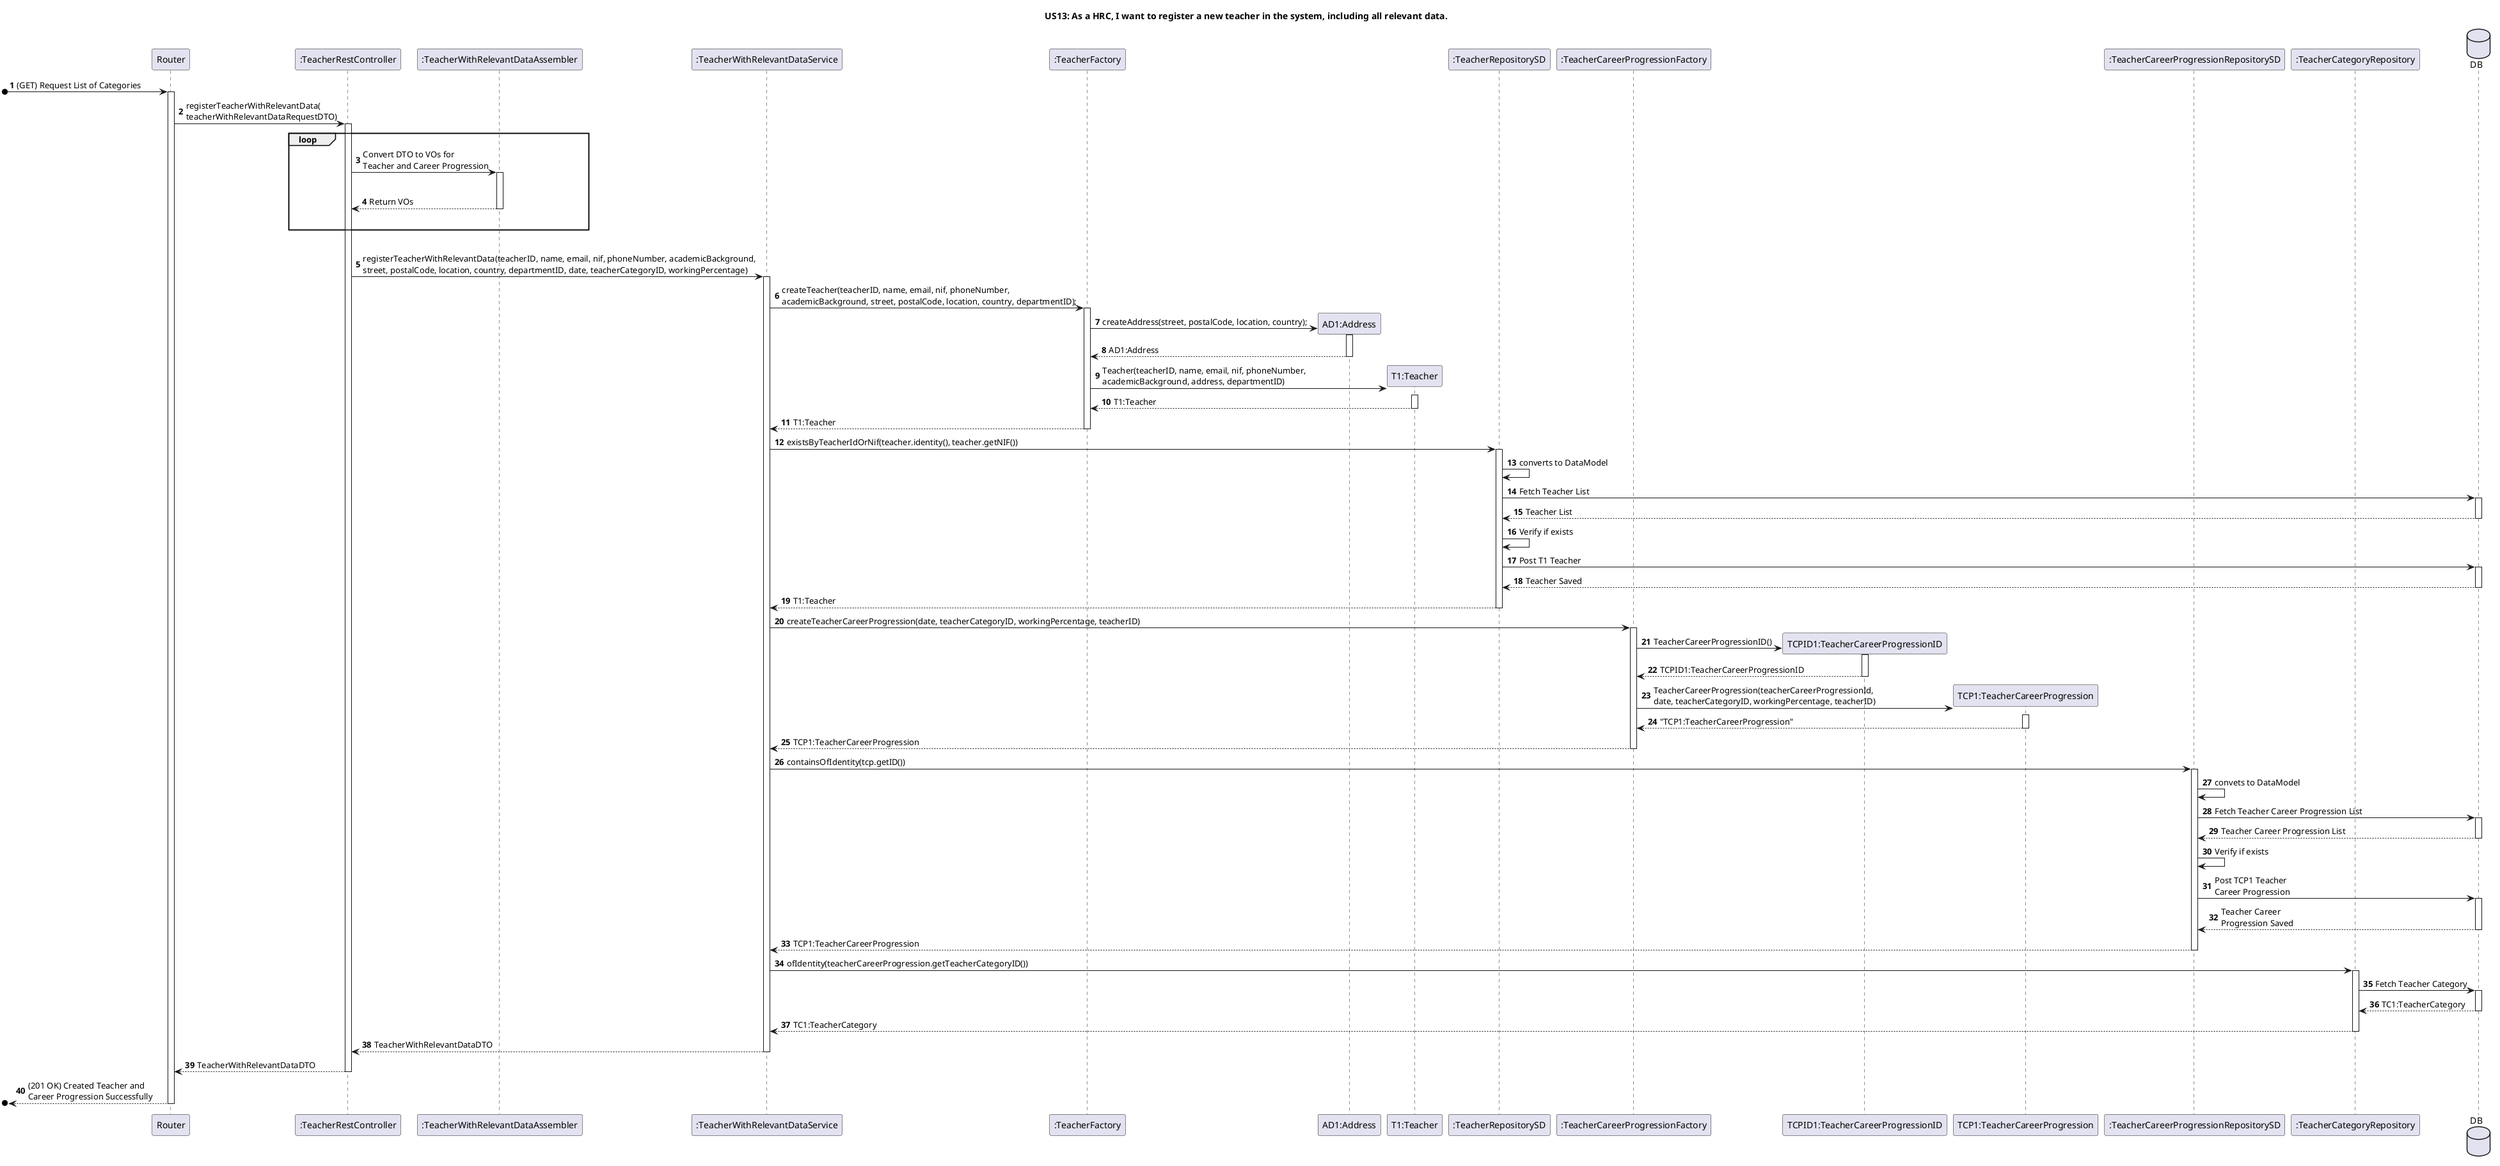 @startuml

title US13: As a HRC, I want to register a new teacher in the system, including all relevant data.
autonumber

participant "Router" as RO
participant ":TeacherRestController" as RC
participant ":TeacherWithRelevantDataAssembler" as TA
participant ":TeacherWithRelevantDataService" as S
participant ":TeacherFactory" as TF
participant "AD1:Address" as AD1
participant "T1:Teacher" as T1
participant ":TeacherRepositorySD" as TR
participant ":TeacherCareerProgressionFactory" as TCPF
participant "TCPID1:TeacherCareerProgressionID" as TCPID
participant "TCP1:TeacherCareerProgression" as TCP
participant ":TeacherCareerProgressionRepositorySD" as TCPR
participant ":TeacherCategoryRepository" as TCR

database DB


[o-> RO++: (GET) Request List of Categories
RO -> RC++: registerTeacherWithRelevantData(\nteacherWithRelevantDataRequestDTO)

loop
RC -> TA ++: Convert DTO to VOs for\nTeacher and Career Progression
|||
TA --> RC --: Return VOs
|||
end loop
|||

RC -> S++: registerTeacherWithRelevantData(teacherID, name, email, nif, phoneNumber, academicBackground,\nstreet, postalCode, location, country, departmentID, date, teacherCategoryID, workingPercentage)
S -> TF ++: createTeacher(teacherID, name, email, nif, phoneNumber,\nacademicBackground, street, postalCode, location, country, departmentID);

TF -> AD1 **: createAddress(street, postalCode, location, country);
activate AD1
AD1 --> TF --: AD1:Address

TF -> T1 **: Teacher(teacherID, name, email, nif, phoneNumber,\nacademicBackground, address, departmentID)
activate T1
T1 --> TF --: T1:Teacher
TF --> S --: T1:Teacher
S -> TR ++: existsByTeacherIdOrNif(teacher.identity(), teacher.getNIF())
TR -> TR: converts to DataModel
TR -> DB ++: Fetch Teacher List
DB --> TR --: Teacher List
TR -> TR: Verify if exists
TR -> DB ++: Post T1 Teacher
DB --> TR --: Teacher Saved
TR --> S --: T1:Teacher

S -> TCPF ++: createTeacherCareerProgression(date, teacherCategoryID, workingPercentage, teacherID)
TCPF -> TCPID **: TeacherCareerProgressionID()
activate TCPID
TCPID --> TCPF --: TCPID1:TeacherCareerProgressionID
TCPF -> TCP **: TeacherCareerProgression(teacherCareerProgressionId,\ndate, teacherCategoryID, workingPercentage, teacherID)
activate TCP
TCP --> TCPF --: "TCP1:TeacherCareerProgression"
TCPF --> S --: TCP1:TeacherCareerProgression
S -> TCPR ++: containsOfIdentity(tcp.getID())
TCPR -> TCPR: convets to DataModel
TCPR -> DB ++: Fetch Teacher Career Progression List
DB --> TCPR --: Teacher Career Progression List
TCPR -> TCPR: Verify if exists
TCPR -> DB ++: Post TCP1 Teacher\nCareer Progression
DB --> TCPR --: Teacher Career\nProgression Saved
TCPR --> S --: TCP1:TeacherCareerProgression
S -> TCR ++: ofIdentity(teacherCareerProgression.getTeacherCategoryID())
TCR -> DB++: Fetch Teacher Category
DB --> TCR --: TC1:TeacherCategory
TCR --> S --: TC1:TeacherCategory
S --> RC --: TeacherWithRelevantDataDTO
RC --> RO --: TeacherWithRelevantDataDTO

[o<-- RO --: (201 OK) Created Teacher and\nCareer Progression Successfully\t

@enduml
